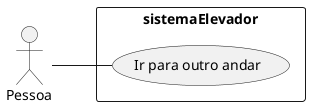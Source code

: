 @startuml
left to right direction
skinparam packageStyle rectangle
actor Pessoa
rectangle sistemaElevador {
  Pessoa -- (Ir para outro andar)
}
@enduml



@startuml
[*] --> Nãopressionado
Nãopressionado -> Pressionado :apertaBotão
Pressionado -> Nãopressionado :soltaBotão
@enduml


@startuml
Clock "1" --* "1" Bulding
Bulding "1" *-- "1" Scheduler
Scheduler "1" -- "0..*"Person
Person "0..1" -- "1" Floor
Person "0..1" -- "1" Elevator
Bulding "1" *-- "2" Floor
Bulding "1" *-- "1" Elevator
Floor "1" *-- "1" Ligth
Floor "1" *-- "1" FloorButton
Elevator "1" *-- "1" ElevatorButton
Elevator "1" *-- "1" Bell
Elevator "1" *-- "1" Door
@enduml


@startuml
object Schedule 
object Building
object Clock
object Elevator
object Door
object Bell
object ElevatorButton

Schedule  --* Building
Building  *-- Clock
Elevator --* Building
Door *-- Elevator
Bell *-- Elevator
ElevatorButton *-- Elevator
@enduml


@startuml
[*] ->Esperando
Esperando -up-> Movendo_se : apertarBotão [no outro andar] arrivalTime=currentTime+5
Esperando -> Atendendo_andar : apertarBotão [no andar em que está]
Atendendo_andar -> Esperando : [nunhuma chamada adicional]
Atendendo_andar -> Movendo_se : apertarBotao[precisa se mover]
Movendo_se -> Atendendo_andar : quando [currentTime = arrivalTime]
@enduml


